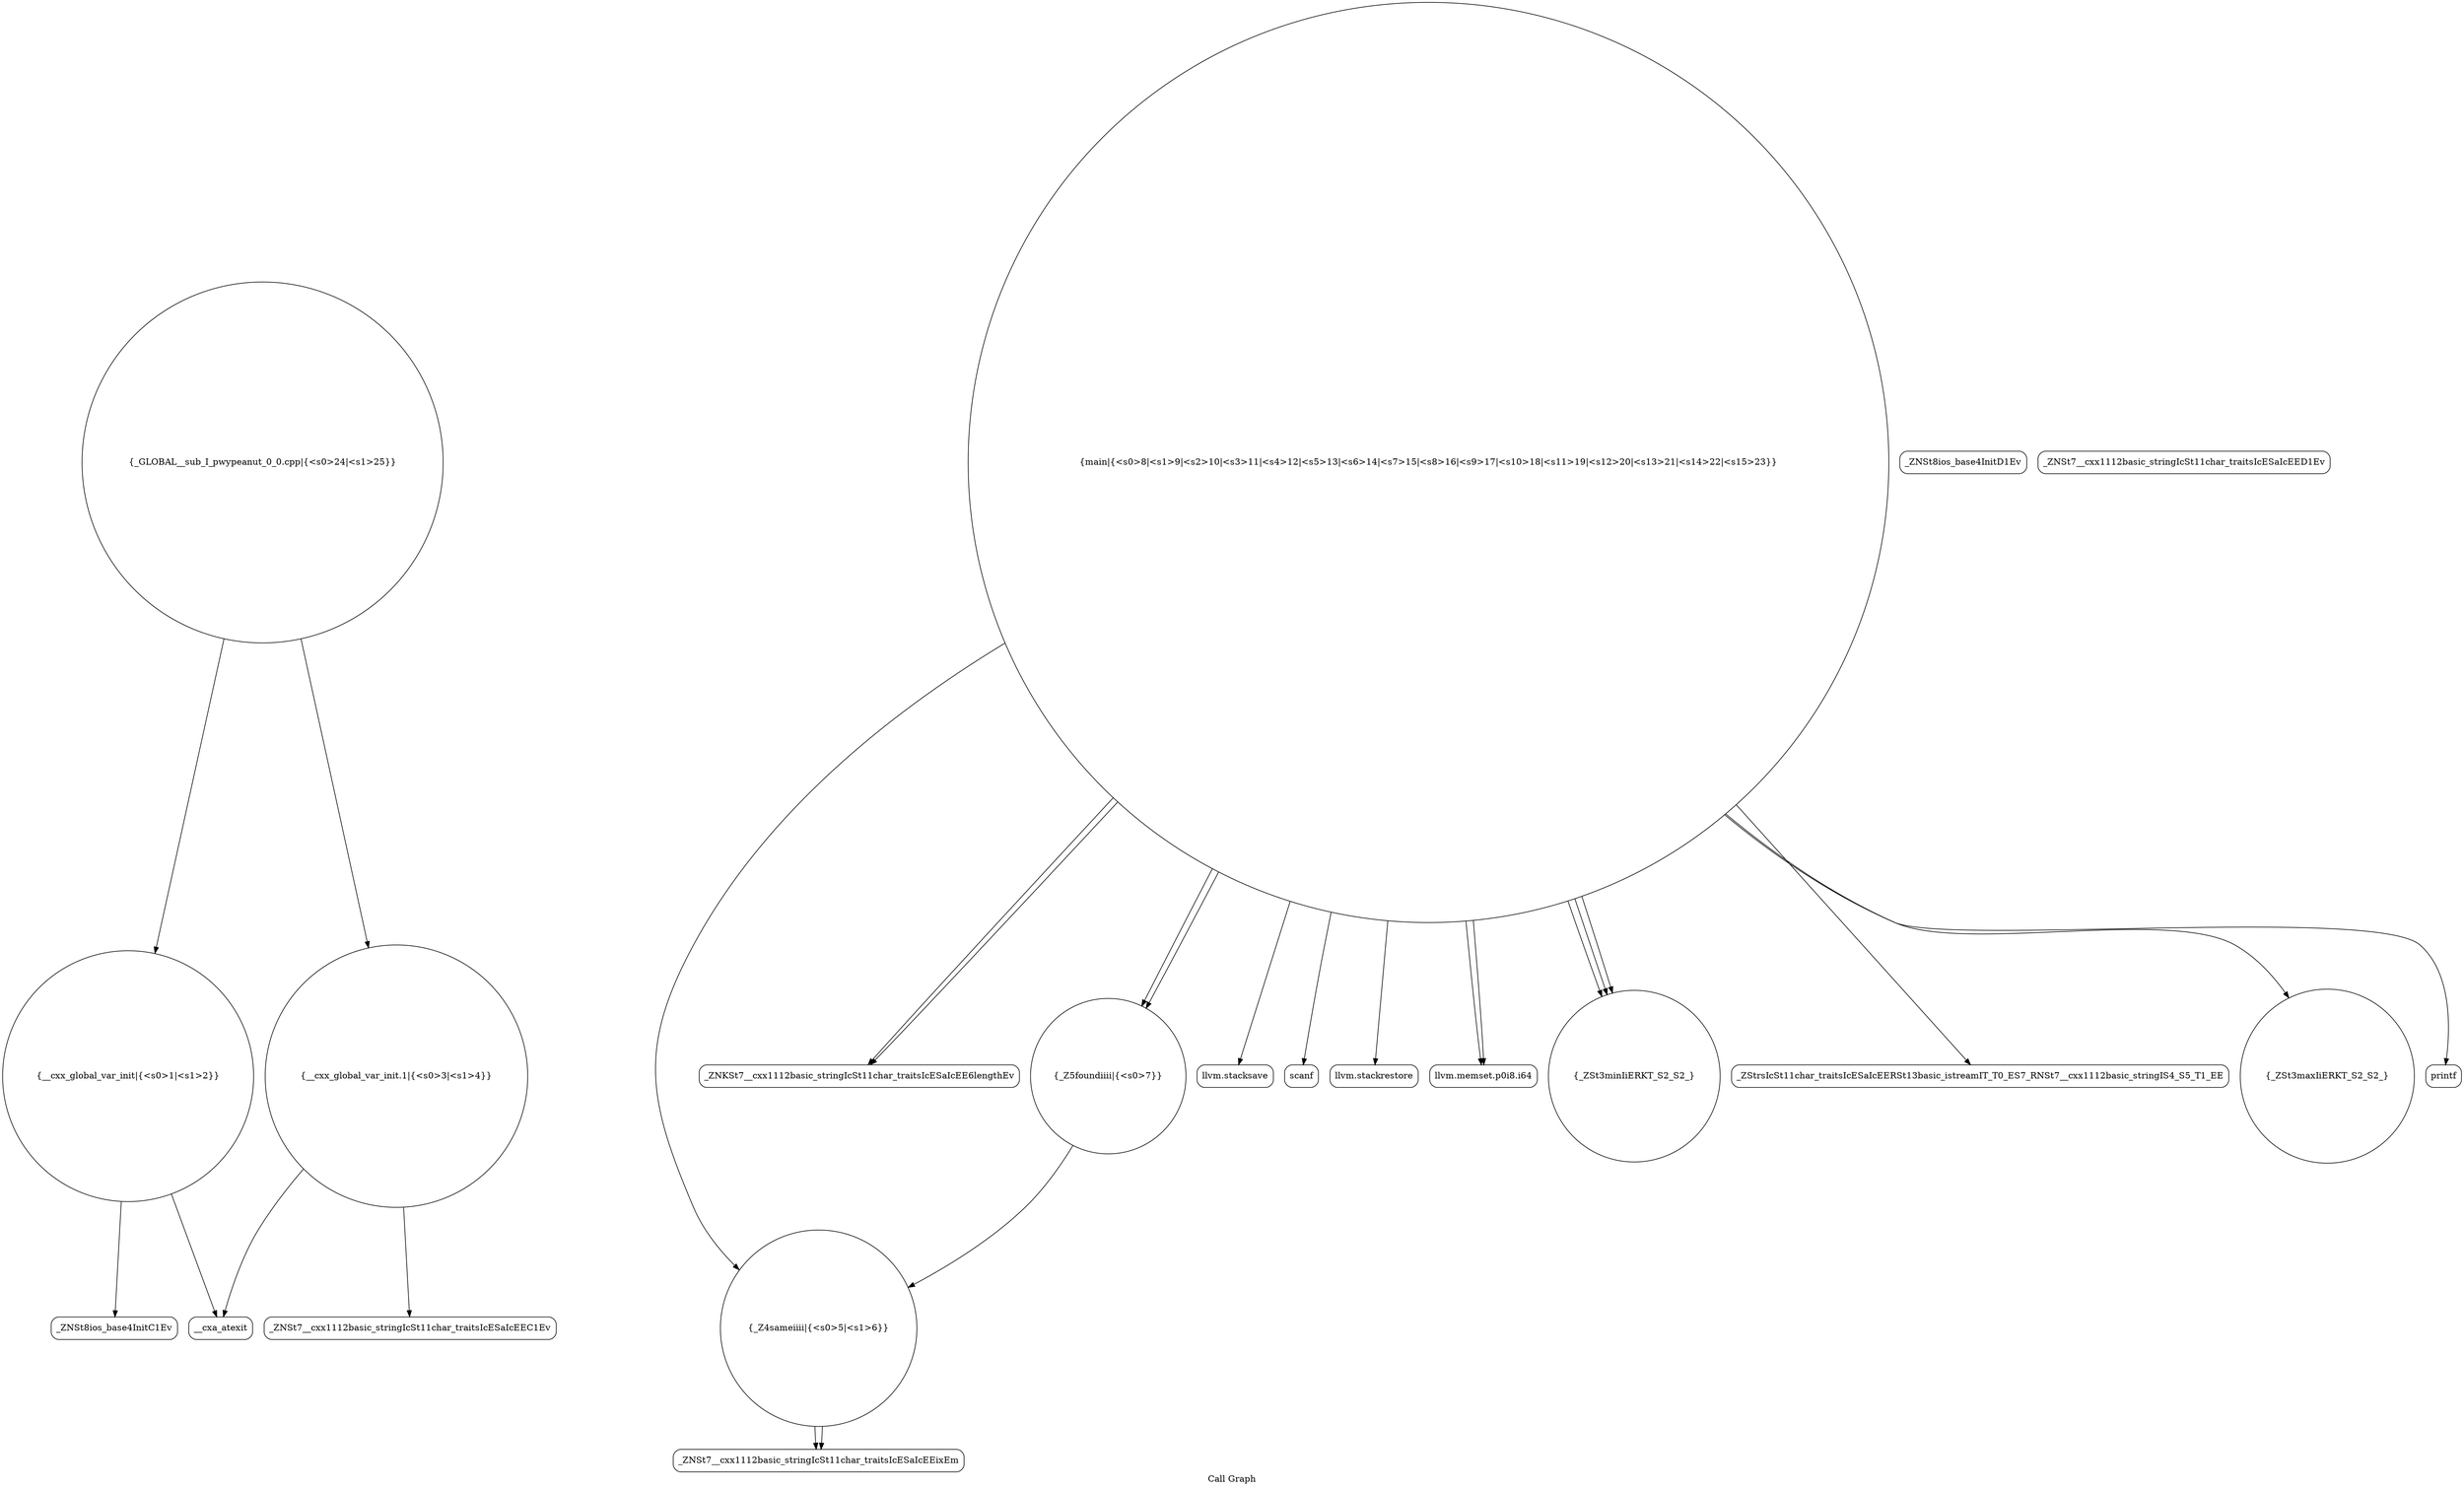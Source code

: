 digraph "Call Graph" {
	label="Call Graph";

	Node0x5602970652d0 [shape=record,shape=circle,label="{__cxx_global_var_init|{<s0>1|<s1>2}}"];
	Node0x5602970652d0:s0 -> Node0x5602970d16a0[color=black];
	Node0x5602970652d0:s1 -> Node0x5602970d17a0[color=black];
	Node0x5602970d19a0 [shape=record,shape=circle,label="{_Z4sameiiii|{<s0>5|<s1>6}}"];
	Node0x5602970d19a0:s0 -> Node0x5602970d1a20[color=black];
	Node0x5602970d19a0:s1 -> Node0x5602970d1a20[color=black];
	Node0x5602970d1d20 [shape=record,shape=Mrecord,label="{_ZNKSt7__cxx1112basic_stringIcSt11char_traitsIcESaIcEE6lengthEv}"];
	Node0x5602970d1720 [shape=record,shape=Mrecord,label="{_ZNSt8ios_base4InitD1Ev}"];
	Node0x5602970d1aa0 [shape=record,shape=circle,label="{_Z5foundiiii|{<s0>7}}"];
	Node0x5602970d1aa0:s0 -> Node0x5602970d19a0[color=black];
	Node0x5602970d1e20 [shape=record,shape=Mrecord,label="{llvm.stacksave}"];
	Node0x5602970d1820 [shape=record,shape=circle,label="{__cxx_global_var_init.1|{<s0>3|<s1>4}}"];
	Node0x5602970d1820:s0 -> Node0x5602970d18a0[color=black];
	Node0x5602970d1820:s1 -> Node0x5602970d17a0[color=black];
	Node0x5602970d1ba0 [shape=record,shape=Mrecord,label="{scanf}"];
	Node0x5602970d1f20 [shape=record,shape=Mrecord,label="{llvm.stackrestore}"];
	Node0x5602970d1920 [shape=record,shape=Mrecord,label="{_ZNSt7__cxx1112basic_stringIcSt11char_traitsIcESaIcEED1Ev}"];
	Node0x5602970d1ca0 [shape=record,shape=Mrecord,label="{llvm.memset.p0i8.i64}"];
	Node0x5602970d2020 [shape=record,shape=circle,label="{_GLOBAL__sub_I_pwypeanut_0_0.cpp|{<s0>24|<s1>25}}"];
	Node0x5602970d2020:s0 -> Node0x5602970652d0[color=black];
	Node0x5602970d2020:s1 -> Node0x5602970d1820[color=black];
	Node0x5602970d16a0 [shape=record,shape=Mrecord,label="{_ZNSt8ios_base4InitC1Ev}"];
	Node0x5602970d1a20 [shape=record,shape=Mrecord,label="{_ZNSt7__cxx1112basic_stringIcSt11char_traitsIcESaIcEEixEm}"];
	Node0x5602970d1da0 [shape=record,shape=circle,label="{_ZSt3minIiERKT_S2_S2_}"];
	Node0x5602970d17a0 [shape=record,shape=Mrecord,label="{__cxa_atexit}"];
	Node0x5602970d1b20 [shape=record,shape=circle,label="{main|{<s0>8|<s1>9|<s2>10|<s3>11|<s4>12|<s5>13|<s6>14|<s7>15|<s8>16|<s9>17|<s10>18|<s11>19|<s12>20|<s13>21|<s14>22|<s15>23}}"];
	Node0x5602970d1b20:s0 -> Node0x5602970d1ba0[color=black];
	Node0x5602970d1b20:s1 -> Node0x5602970d1c20[color=black];
	Node0x5602970d1b20:s2 -> Node0x5602970d1ca0[color=black];
	Node0x5602970d1b20:s3 -> Node0x5602970d1d20[color=black];
	Node0x5602970d1b20:s4 -> Node0x5602970d1da0[color=black];
	Node0x5602970d1b20:s5 -> Node0x5602970d1e20[color=black];
	Node0x5602970d1b20:s6 -> Node0x5602970d1ca0[color=black];
	Node0x5602970d1b20:s7 -> Node0x5602970d1aa0[color=black];
	Node0x5602970d1b20:s8 -> Node0x5602970d1da0[color=black];
	Node0x5602970d1b20:s9 -> Node0x5602970d19a0[color=black];
	Node0x5602970d1b20:s10 -> Node0x5602970d1ea0[color=black];
	Node0x5602970d1b20:s11 -> Node0x5602970d1aa0[color=black];
	Node0x5602970d1b20:s12 -> Node0x5602970d1da0[color=black];
	Node0x5602970d1b20:s13 -> Node0x5602970d1f20[color=black];
	Node0x5602970d1b20:s14 -> Node0x5602970d1d20[color=black];
	Node0x5602970d1b20:s15 -> Node0x5602970d1fa0[color=black];
	Node0x5602970d1ea0 [shape=record,shape=circle,label="{_ZSt3maxIiERKT_S2_S2_}"];
	Node0x5602970d18a0 [shape=record,shape=Mrecord,label="{_ZNSt7__cxx1112basic_stringIcSt11char_traitsIcESaIcEEC1Ev}"];
	Node0x5602970d1c20 [shape=record,shape=Mrecord,label="{_ZStrsIcSt11char_traitsIcESaIcEERSt13basic_istreamIT_T0_ES7_RNSt7__cxx1112basic_stringIS4_S5_T1_EE}"];
	Node0x5602970d1fa0 [shape=record,shape=Mrecord,label="{printf}"];
}
